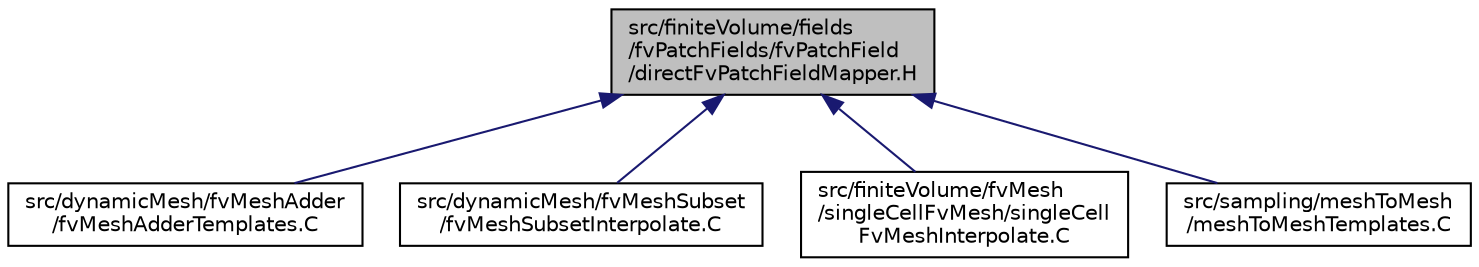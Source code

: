 digraph "src/finiteVolume/fields/fvPatchFields/fvPatchField/directFvPatchFieldMapper.H"
{
  bgcolor="transparent";
  edge [fontname="Helvetica",fontsize="10",labelfontname="Helvetica",labelfontsize="10"];
  node [fontname="Helvetica",fontsize="10",shape=record];
  Node117 [label="src/finiteVolume/fields\l/fvPatchFields/fvPatchField\l/directFvPatchFieldMapper.H",height=0.2,width=0.4,color="black", fillcolor="grey75", style="filled", fontcolor="black"];
  Node117 -> Node118 [dir="back",color="midnightblue",fontsize="10",style="solid",fontname="Helvetica"];
  Node118 [label="src/dynamicMesh/fvMeshAdder\l/fvMeshAdderTemplates.C",height=0.2,width=0.4,color="black",URL="$a00413.html"];
  Node117 -> Node119 [dir="back",color="midnightblue",fontsize="10",style="solid",fontname="Helvetica"];
  Node119 [label="src/dynamicMesh/fvMeshSubset\l/fvMeshSubsetInterpolate.C",height=0.2,width=0.4,color="black",URL="$a00431.html"];
  Node117 -> Node120 [dir="back",color="midnightblue",fontsize="10",style="solid",fontname="Helvetica"];
  Node120 [label="src/finiteVolume/fvMesh\l/singleCellFvMesh/singleCell\lFvMeshInterpolate.C",height=0.2,width=0.4,color="black",URL="$a03887.html"];
  Node117 -> Node121 [dir="back",color="midnightblue",fontsize="10",style="solid",fontname="Helvetica"];
  Node121 [label="src/sampling/meshToMesh\l/meshToMeshTemplates.C",height=0.2,width=0.4,color="black",URL="$a14918.html"];
}
